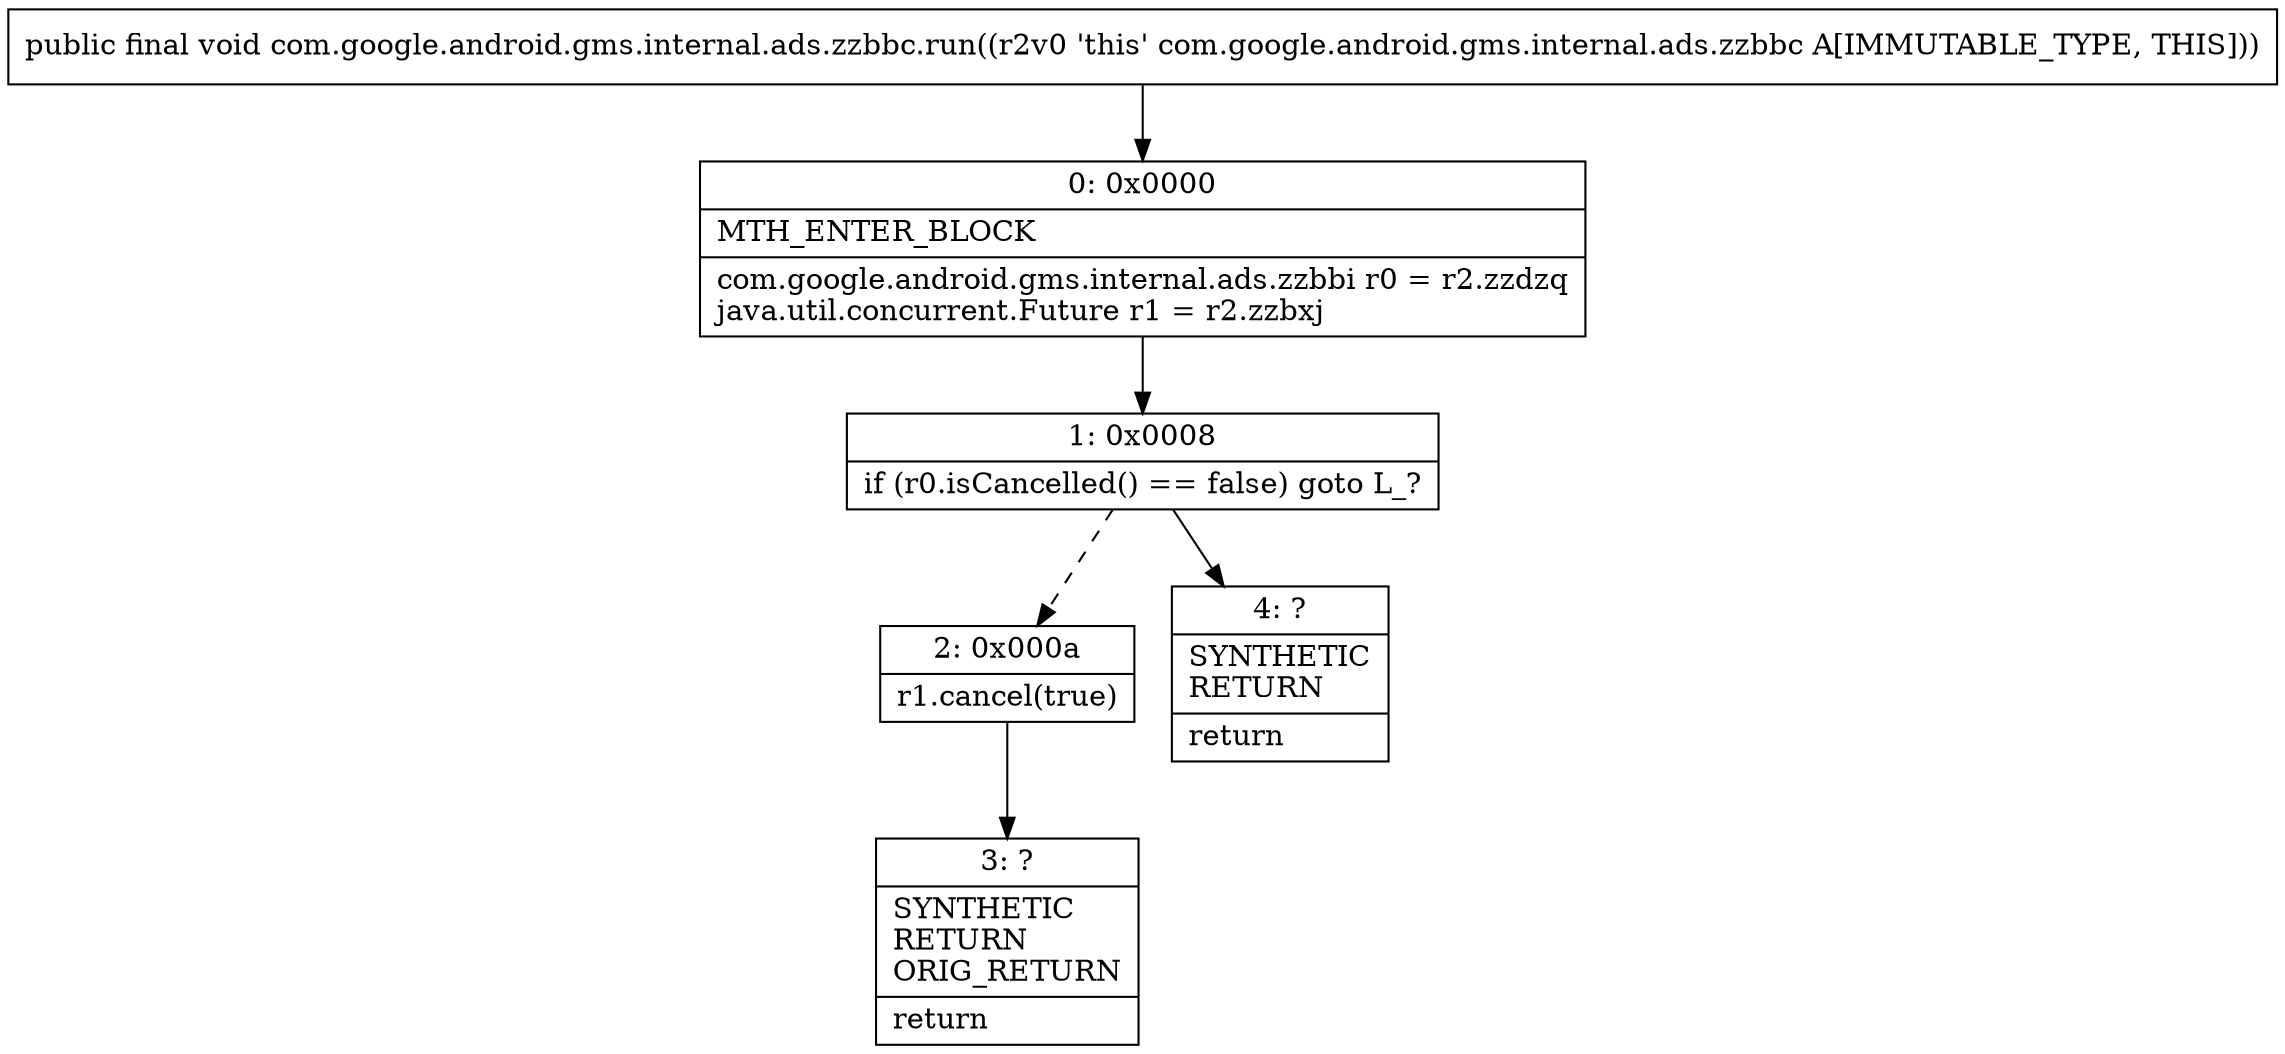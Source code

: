 digraph "CFG forcom.google.android.gms.internal.ads.zzbbc.run()V" {
Node_0 [shape=record,label="{0\:\ 0x0000|MTH_ENTER_BLOCK\l|com.google.android.gms.internal.ads.zzbbi r0 = r2.zzdzq\ljava.util.concurrent.Future r1 = r2.zzbxj\l}"];
Node_1 [shape=record,label="{1\:\ 0x0008|if (r0.isCancelled() == false) goto L_?\l}"];
Node_2 [shape=record,label="{2\:\ 0x000a|r1.cancel(true)\l}"];
Node_3 [shape=record,label="{3\:\ ?|SYNTHETIC\lRETURN\lORIG_RETURN\l|return\l}"];
Node_4 [shape=record,label="{4\:\ ?|SYNTHETIC\lRETURN\l|return\l}"];
MethodNode[shape=record,label="{public final void com.google.android.gms.internal.ads.zzbbc.run((r2v0 'this' com.google.android.gms.internal.ads.zzbbc A[IMMUTABLE_TYPE, THIS])) }"];
MethodNode -> Node_0;
Node_0 -> Node_1;
Node_1 -> Node_2[style=dashed];
Node_1 -> Node_4;
Node_2 -> Node_3;
}

